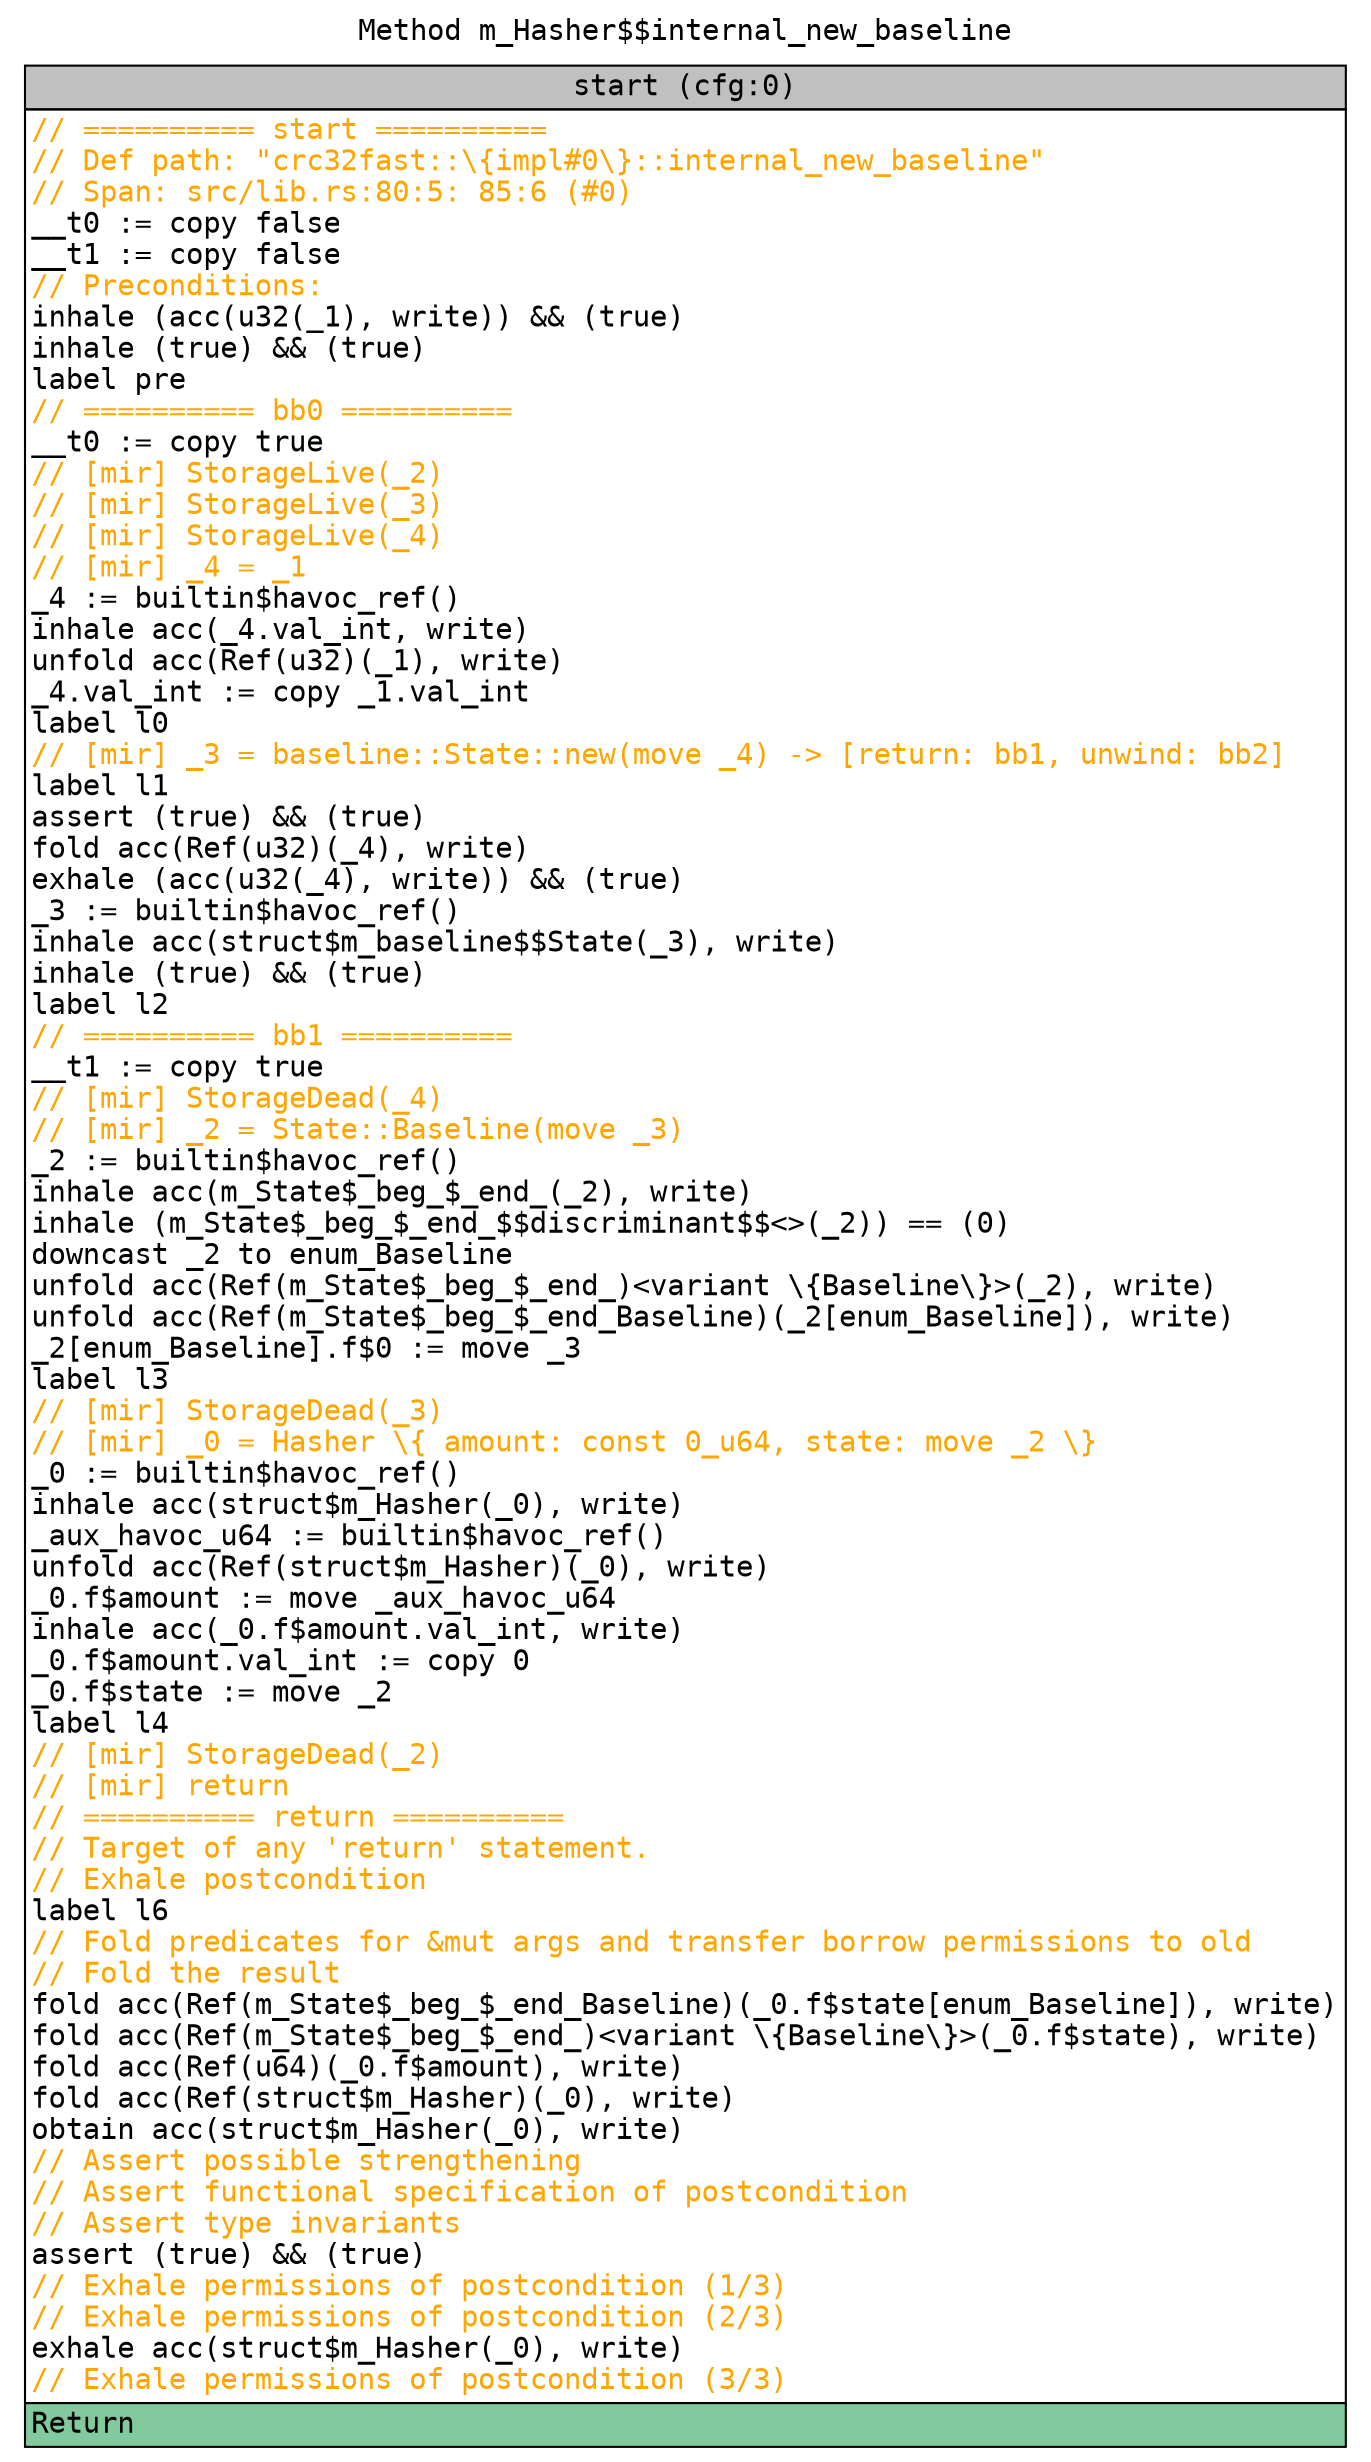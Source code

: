digraph CFG {
graph [fontname=monospace];
node [fontname=monospace];
edge [fontname=monospace];
labelloc="t";
label="Method m_Hasher$$internal_new_baseline";
"block_start" [shape=none,label=<<table border="0" cellborder="1" cellspacing="0"><tr><td bgcolor="gray" align="center">start (cfg:0)</td></tr><tr><td align="left" balign="left"><font color="orange">// ========== start ==========</font><br/><font color="orange">// Def path: "crc32fast::\{impl#0\}::internal_new_baseline"</font><br/><font color="orange">// Span: src/lib.rs:80:5: 85:6 (#0)</font><br/>__t0 := copy false<br/>__t1 := copy false<br/><font color="orange">// Preconditions:</font><br/>inhale (acc(u32(_1), write)) &amp;&amp; (true)<br/>inhale (true) &amp;&amp; (true)<br/>label pre<br/><font color="orange">// ========== bb0 ==========</font><br/>__t0 := copy true<br/><font color="orange">// [mir] StorageLive(_2)</font><br/><font color="orange">// [mir] StorageLive(_3)</font><br/><font color="orange">// [mir] StorageLive(_4)</font><br/><font color="orange">// [mir] _4 = _1</font><br/>_4 := builtin$havoc_ref()<br/>inhale acc(_4.val_int, write)<br/>unfold acc(Ref(u32)(_1), write)<br/>_4.val_int := copy _1.val_int<br/>label l0<br/><font color="orange">// [mir] _3 = baseline::State::new(move _4) -&gt; [return: bb1, unwind: bb2]</font><br/>label l1<br/>assert (true) &amp;&amp; (true)<br/>fold acc(Ref(u32)(_4), write)<br/>exhale (acc(u32(_4), write)) &amp;&amp; (true)<br/>_3 := builtin$havoc_ref()<br/>inhale acc(struct$m_baseline$$State(_3), write)<br/>inhale (true) &amp;&amp; (true)<br/>label l2<br/><font color="orange">// ========== bb1 ==========</font><br/>__t1 := copy true<br/><font color="orange">// [mir] StorageDead(_4)</font><br/><font color="orange">// [mir] _2 = State::Baseline(move _3)</font><br/>_2 := builtin$havoc_ref()<br/>inhale acc(m_State$_beg_$_end_(_2), write)<br/>inhale (m_State$_beg_$_end_$$discriminant$$&lt;&gt;(_2)) == (0)<br/>downcast _2 to enum_Baseline<br/>unfold acc(Ref(m_State$_beg_$_end_)&lt;variant \{Baseline\}&gt;(_2), write)<br/>unfold acc(Ref(m_State$_beg_$_end_Baseline)(_2[enum_Baseline]), write)<br/>_2[enum_Baseline].f$0 := move _3<br/>label l3<br/><font color="orange">// [mir] StorageDead(_3)</font><br/><font color="orange">// [mir] _0 = Hasher \{ amount: const 0_u64, state: move _2 \}</font><br/>_0 := builtin$havoc_ref()<br/>inhale acc(struct$m_Hasher(_0), write)<br/>_aux_havoc_u64 := builtin$havoc_ref()<br/>unfold acc(Ref(struct$m_Hasher)(_0), write)<br/>_0.f$amount := move _aux_havoc_u64<br/>inhale acc(_0.f$amount.val_int, write)<br/>_0.f$amount.val_int := copy 0<br/>_0.f$state := move _2<br/>label l4<br/><font color="orange">// [mir] StorageDead(_2)</font><br/><font color="orange">// [mir] return</font><br/><font color="orange">// ========== return ==========</font><br/><font color="orange">// Target of any 'return' statement.</font><br/><font color="orange">// Exhale postcondition</font><br/>label l6<br/><font color="orange">// Fold predicates for &amp;mut args and transfer borrow permissions to old</font><br/><font color="orange">// Fold the result</font><br/>fold acc(Ref(m_State$_beg_$_end_Baseline)(_0.f$state[enum_Baseline]), write)<br/>fold acc(Ref(m_State$_beg_$_end_)&lt;variant \{Baseline\}&gt;(_0.f$state), write)<br/>fold acc(Ref(u64)(_0.f$amount), write)<br/>fold acc(Ref(struct$m_Hasher)(_0), write)<br/>obtain acc(struct$m_Hasher(_0), write)<br/><font color="orange">// Assert possible strengthening</font><br/><font color="orange">// Assert functional specification of postcondition</font><br/><font color="orange">// Assert type invariants</font><br/>assert (true) &amp;&amp; (true)<br/><font color="orange">// Exhale permissions of postcondition (1/3)</font><br/><font color="orange">// Exhale permissions of postcondition (2/3)</font><br/>exhale acc(struct$m_Hasher(_0), write)<br/><font color="orange">// Exhale permissions of postcondition (3/3)</font></td></tr><tr><td align="left" bgcolor="#82CA9D">Return<br/></td></tr></table>>];
}
